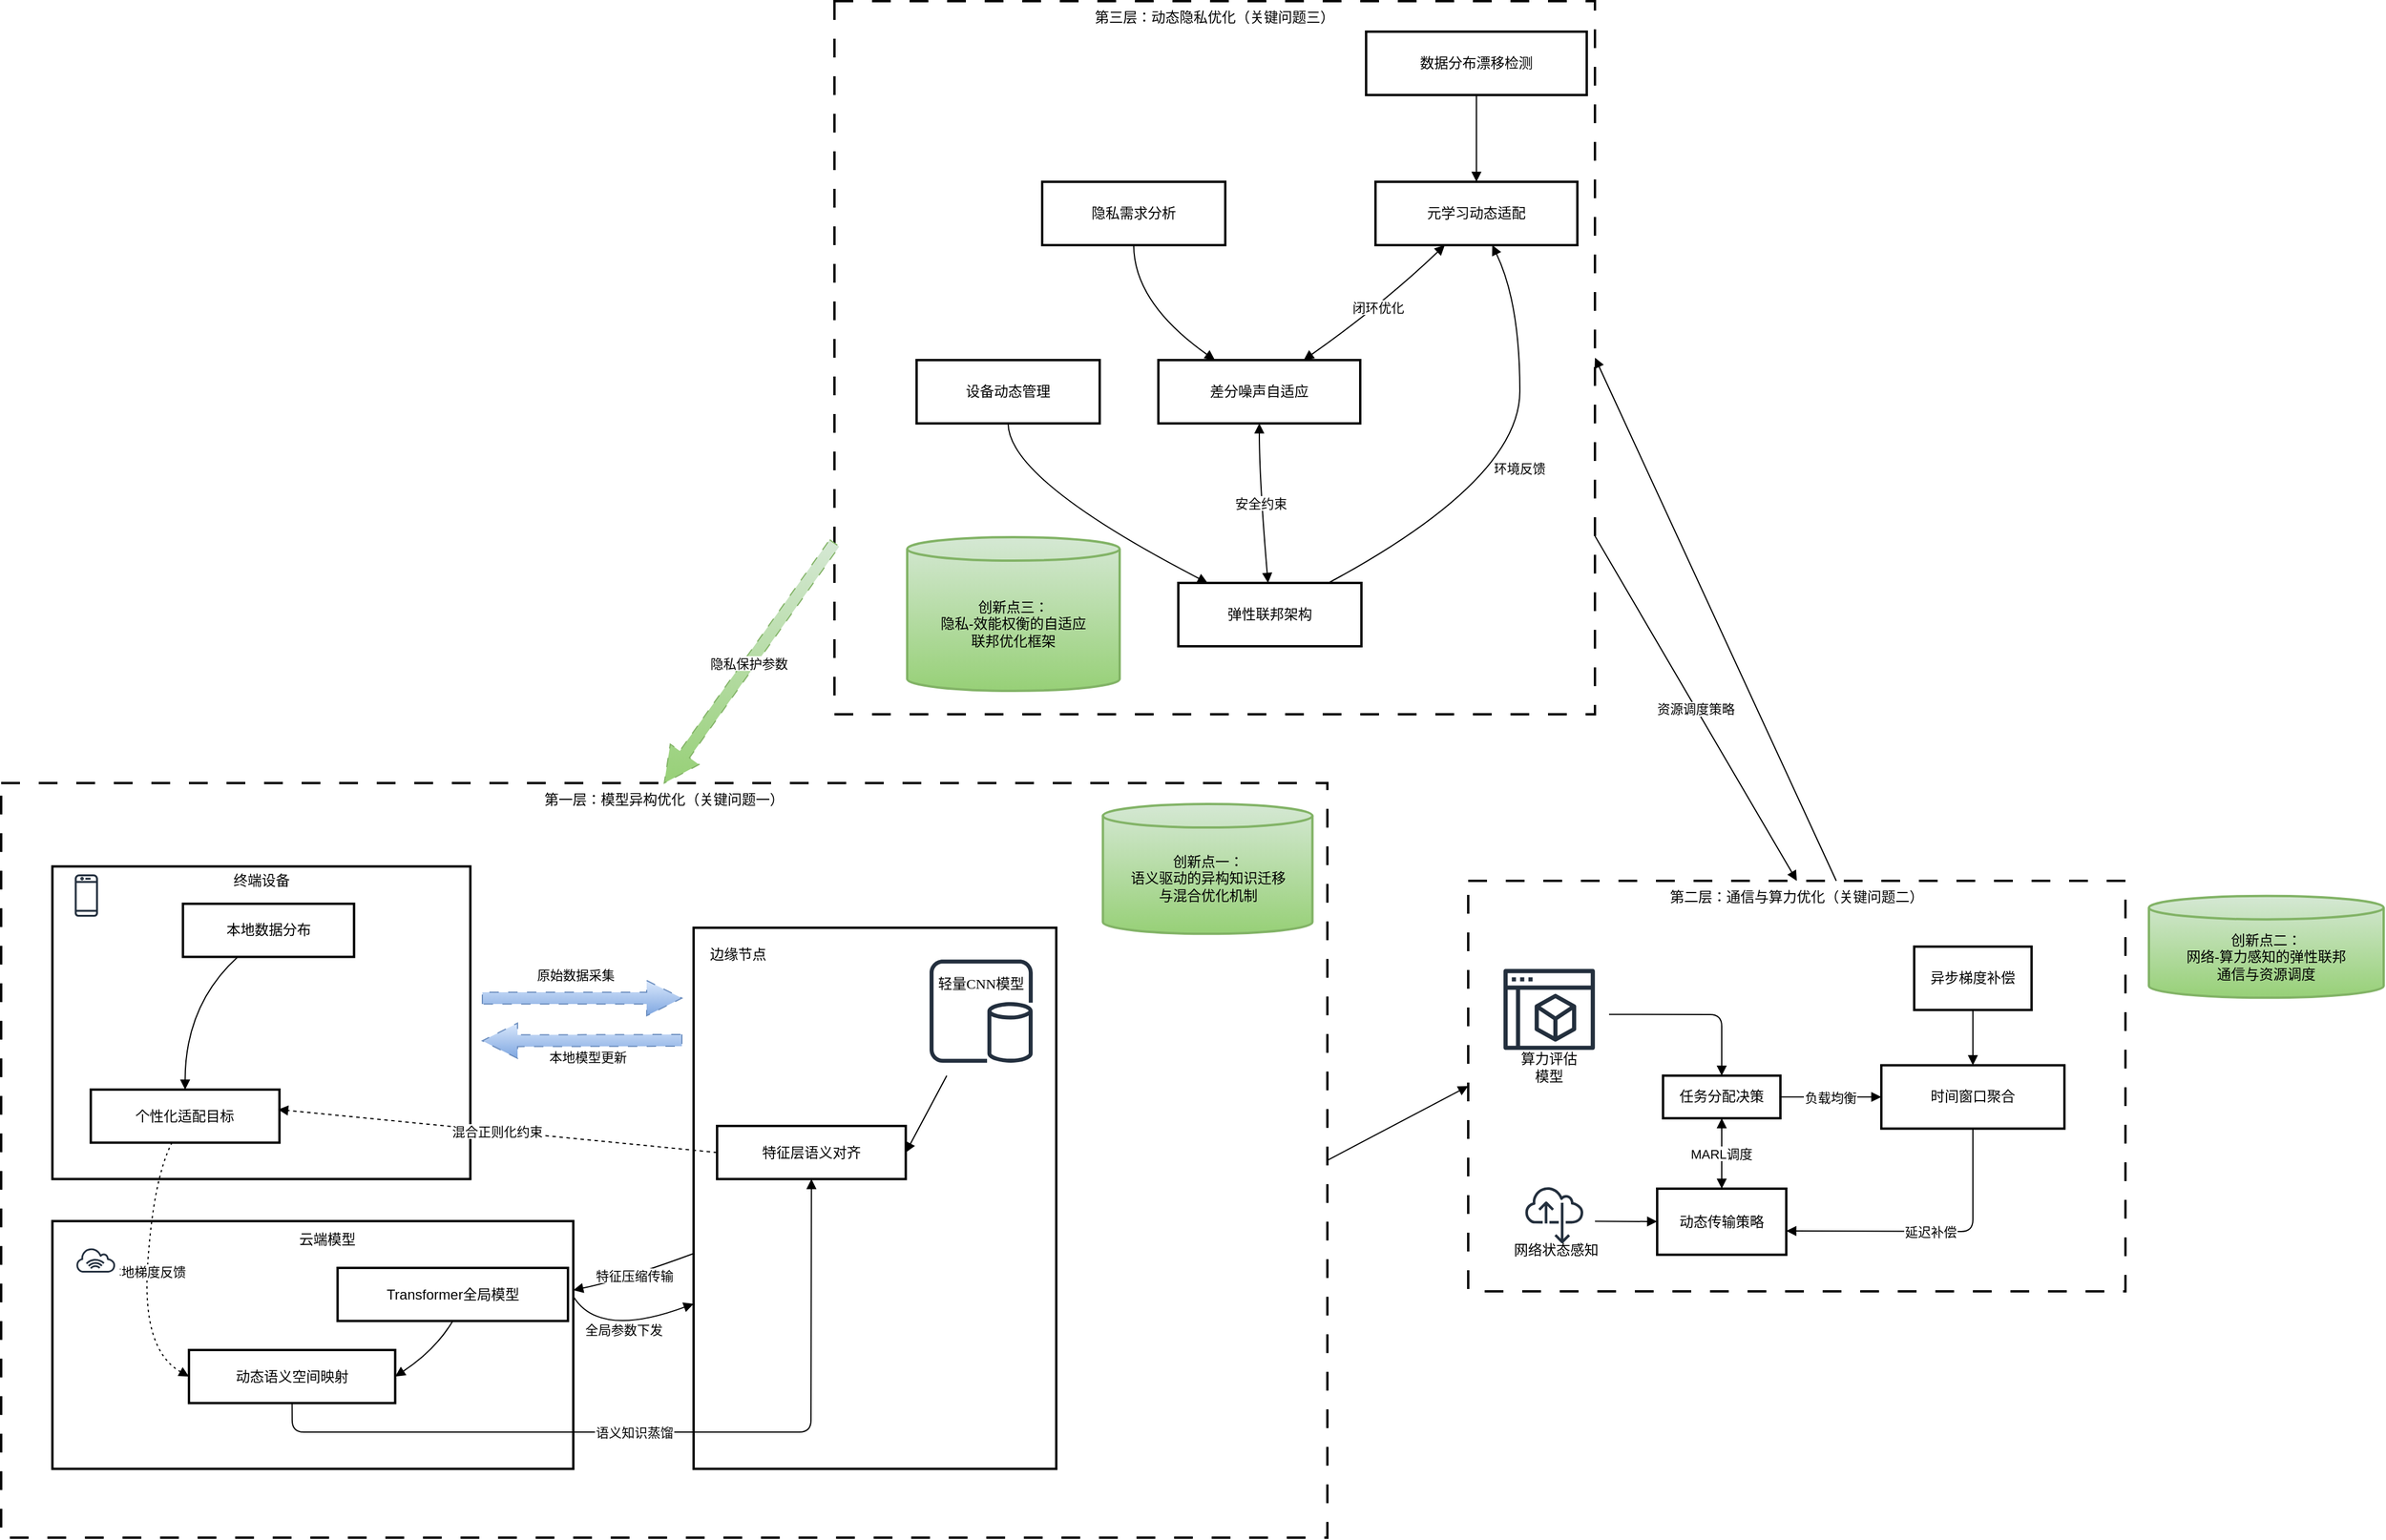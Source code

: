 <mxfile version="26.0.14">
  <diagram name="第 1 页" id="v1831CyyvDvGz0R1QD2G">
    <mxGraphModel dx="2955" dy="1728" grid="1" gridSize="10" guides="1" tooltips="1" connect="1" arrows="1" fold="1" page="1" pageScale="1" pageWidth="4681" pageHeight="3300" math="0" shadow="0">
      <root>
        <mxCell id="0" />
        <mxCell id="1" parent="0" />
        <mxCell id="e-m5rF1JlOSDDuQM73RW-68" value="第二层：通信与算力优化（关键问题二）" style="whiteSpace=wrap;strokeWidth=2;verticalAlign=top;fontFamily=宋体-简;container=0;fillColor=none;dashed=1;dashPattern=8 8;" vertex="1" parent="1">
          <mxGeometry x="1340" y="1060" width="560" height="350" as="geometry" />
        </mxCell>
        <mxCell id="e-m5rF1JlOSDDuQM73RW-82" value="第一层：模型异构优化（关键问题一）" style="whiteSpace=wrap;strokeWidth=2;verticalAlign=top;fontFamily=宋体-简;container=0;fillColor=none;dashed=1;dashPattern=8 8;" vertex="1" parent="1">
          <mxGeometry x="90" y="976.62" width="1130" height="643.38" as="geometry" />
        </mxCell>
        <mxCell id="e-m5rF1JlOSDDuQM73RW-54" value="第三层：动态隐私优化（关键问题三）" style="whiteSpace=wrap;strokeWidth=2;verticalAlign=top;fontFamily=宋体-简;container=0;fillColor=none;dashed=1;dashPattern=8 8;" vertex="1" parent="1">
          <mxGeometry x="800" y="310" width="648" height="608" as="geometry" />
        </mxCell>
        <mxCell id="e-m5rF1JlOSDDuQM73RW-103" value="" style="curved=0;startArrow=none;endArrow=block;exitX=1;exitY=0.5;entryX=0;entryY=0.5;rounded=1;entryDx=0;entryDy=0;exitDx=0;exitDy=0;" edge="1" parent="1" source="e-m5rF1JlOSDDuQM73RW-82" target="e-m5rF1JlOSDDuQM73RW-68">
          <mxGeometry relative="1" as="geometry">
            <Array as="points" />
          </mxGeometry>
        </mxCell>
        <mxCell id="e-m5rF1JlOSDDuQM73RW-104" value="" style="curved=0;startArrow=none;endArrow=block;exitX=0.56;exitY=0;entryX=1;entryY=0.5;rounded=0;entryDx=0;entryDy=0;" edge="1" parent="1" source="e-m5rF1JlOSDDuQM73RW-68" target="e-m5rF1JlOSDDuQM73RW-54">
          <mxGeometry relative="1" as="geometry">
            <Array as="points" />
          </mxGeometry>
        </mxCell>
        <mxCell id="e-m5rF1JlOSDDuQM73RW-105" value="隐私保护参数" style="curved=0;startArrow=none;endArrow=block;exitX=0;exitY=0.76;entryX=0.5;entryY=0;rounded=0;shape=arrow;dashed=1;dashPattern=8 8;fillColor=#d5e8d4;gradientColor=#97d077;strokeColor=#82b366;" edge="1" parent="1" source="e-m5rF1JlOSDDuQM73RW-54" target="e-m5rF1JlOSDDuQM73RW-82">
          <mxGeometry relative="1" as="geometry">
            <Array as="points" />
          </mxGeometry>
        </mxCell>
        <mxCell id="e-m5rF1JlOSDDuQM73RW-106" value="资源调度策略" style="curved=1;startArrow=none;endArrow=block;entryX=0.5;entryY=0;rounded=0;exitX=1;exitY=0.75;exitDx=0;exitDy=0;" edge="1" parent="1" source="e-m5rF1JlOSDDuQM73RW-54" target="e-m5rF1JlOSDDuQM73RW-68">
          <mxGeometry relative="1" as="geometry">
            <Array as="points" />
            <mxPoint x="1640" y="640" as="sourcePoint" />
          </mxGeometry>
        </mxCell>
        <mxCell id="e-m5rF1JlOSDDuQM73RW-91" value="" style="whiteSpace=wrap;strokeWidth=2;" vertex="1" parent="1">
          <mxGeometry x="133.65" y="1350.12" width="443.83" height="211.21" as="geometry" />
        </mxCell>
        <mxCell id="e-m5rF1JlOSDDuQM73RW-84" value="" style="whiteSpace=wrap;strokeWidth=2;" vertex="1" parent="1">
          <mxGeometry x="133.648" y="1047.717" width="356.104" height="266.532" as="geometry" />
        </mxCell>
        <mxCell id="e-m5rF1JlOSDDuQM73RW-90" value="" style="whiteSpace=wrap;strokeWidth=2;" vertex="1" parent="1">
          <mxGeometry x="680" y="1100" width="309" height="461.33" as="geometry" />
        </mxCell>
        <mxCell id="e-m5rF1JlOSDDuQM73RW-83" value="本地数据分布" style="whiteSpace=wrap;strokeWidth=2;" vertex="1" parent="1">
          <mxGeometry x="244.872" y="1079.566" width="145.806" height="45.26" as="geometry" />
        </mxCell>
        <mxCell id="e-m5rF1JlOSDDuQM73RW-85" value="Transformer全局模型" style="whiteSpace=wrap;strokeWidth=2;" vertex="1" parent="1">
          <mxGeometry x="376.662" y="1389.999" width="196.278" height="45.26" as="geometry" />
        </mxCell>
        <mxCell id="e-m5rF1JlOSDDuQM73RW-86" value="动态语义空间映射" style="whiteSpace=wrap;strokeWidth=2;" vertex="1" parent="1">
          <mxGeometry x="250.003" y="1459.996" width="175.715" height="45.26" as="geometry" />
        </mxCell>
        <mxCell id="e-m5rF1JlOSDDuQM73RW-88" value="特征层语义对齐" style="whiteSpace=wrap;strokeWidth=2;" vertex="1" parent="1">
          <mxGeometry x="700.004" y="1268.99" width="160.761" height="45.26" as="geometry" />
        </mxCell>
        <mxCell id="e-m5rF1JlOSDDuQM73RW-89" value="个性化适配目标" style="whiteSpace=wrap;strokeWidth=2;" vertex="1" parent="1">
          <mxGeometry x="166.361" y="1237.977" width="160.761" height="45.26" as="geometry" />
        </mxCell>
        <mxCell id="e-m5rF1JlOSDDuQM73RW-92" value="创新点一：&#xa;语义驱动的异构知识迁移&#xa;与混合优化机制" style="shape=cylinder3;boundedLbl=1;backgroundOutline=1;size=10;strokeWidth=2;whiteSpace=wrap;fillColor=#d5e8d4;strokeColor=#82b366;gradientColor=#97d077;" vertex="1" parent="1">
          <mxGeometry x="1028.737" y="994.537" width="178.519" height="110.636" as="geometry" />
        </mxCell>
        <mxCell id="e-m5rF1JlOSDDuQM73RW-93" value="" style="curved=1;startArrow=none;endArrow=block;exitX=0.5;exitY=1;entryX=1;entryY=0.5;rounded=0;entryDx=0;entryDy=0;" edge="1" parent="1" source="e-m5rF1JlOSDDuQM73RW-85" target="e-m5rF1JlOSDDuQM73RW-86">
          <mxGeometry relative="1" as="geometry">
            <Array as="points">
              <mxPoint x="460" y="1460" />
            </Array>
          </mxGeometry>
        </mxCell>
        <mxCell id="e-m5rF1JlOSDDuQM73RW-94" value="" style="curved=1;startArrow=none;endArrow=block;entryX=1;entryY=0.5;rounded=0;entryDx=0;entryDy=0;" edge="1" parent="1" source="e-m5rF1JlOSDDuQM73RW-170" target="e-m5rF1JlOSDDuQM73RW-88">
          <mxGeometry relative="1" as="geometry">
            <Array as="points" />
            <mxPoint x="839.573" y="1240" as="sourcePoint" />
          </mxGeometry>
        </mxCell>
        <mxCell id="e-m5rF1JlOSDDuQM73RW-95" value="" style="curved=1;startArrow=none;endArrow=block;exitX=0.32;exitY=1;entryX=0.5;entryY=0;rounded=0;" edge="1" parent="1" source="e-m5rF1JlOSDDuQM73RW-83" target="e-m5rF1JlOSDDuQM73RW-89">
          <mxGeometry relative="1" as="geometry">
            <Array as="points">
              <mxPoint x="246.741" y="1165.896" />
            </Array>
          </mxGeometry>
        </mxCell>
        <mxCell id="e-m5rF1JlOSDDuQM73RW-96" value="语义知识蒸馏" style="curved=0;startArrow=none;endArrow=block;entryX=0.5;entryY=1;rounded=1;entryDx=0;entryDy=0;exitX=0.5;exitY=1;exitDx=0;exitDy=0;" edge="1" parent="1" source="e-m5rF1JlOSDDuQM73RW-86" target="e-m5rF1JlOSDDuQM73RW-88">
          <mxGeometry x="-0.072" relative="1" as="geometry">
            <Array as="points">
              <mxPoint x="338" y="1530" />
              <mxPoint x="560" y="1530" />
              <mxPoint x="780" y="1530" />
            </Array>
            <mxPoint x="430" y="1546" as="sourcePoint" />
            <mxPoint as="offset" />
          </mxGeometry>
        </mxCell>
        <mxCell id="e-m5rF1JlOSDDuQM73RW-97" value="混合正则化约束" style="curved=0;startArrow=none;endArrow=block;exitX=0;exitY=0.5;entryX=0.993;entryY=0.375;rounded=0;entryDx=0;entryDy=0;exitDx=0;exitDy=0;entryPerimeter=0;dashed=1;" edge="1" parent="1" source="e-m5rF1JlOSDDuQM73RW-88" target="e-m5rF1JlOSDDuQM73RW-89">
          <mxGeometry relative="1" as="geometry">
            <Array as="points" />
          </mxGeometry>
        </mxCell>
        <mxCell id="e-m5rF1JlOSDDuQM73RW-98" value="本地梯度反馈" style="curved=1;dashed=1;dashPattern=2 3;startArrow=none;endArrow=block;exitX=0.43;exitY=1;entryX=0;entryY=0.5;rounded=0;entryDx=0;entryDy=0;" edge="1" parent="1" source="e-m5rF1JlOSDDuQM73RW-89" target="e-m5rF1JlOSDDuQM73RW-86">
          <mxGeometry relative="1" as="geometry">
            <Array as="points">
              <mxPoint x="219.636" y="1314.249" />
              <mxPoint x="210" y="1460" />
            </Array>
          </mxGeometry>
        </mxCell>
        <mxCell id="e-m5rF1JlOSDDuQM73RW-99" value="原始数据采集" style="curved=1;startArrow=none;endArrow=block;rounded=0;shape=arrow;dashed=1;dashPattern=8 8;fillColor=#dae8fc;gradientColor=#7ea6e0;strokeColor=#6c8ebf;" edge="1" parent="1">
          <mxGeometry x="-0.045" y="11" relative="1" as="geometry">
            <Array as="points">
              <mxPoint x="590" y="1150" />
            </Array>
            <mxPoint x="500" y="1160" as="sourcePoint" />
            <mxPoint x="670" y="1160" as="targetPoint" />
            <mxPoint as="offset" />
          </mxGeometry>
        </mxCell>
        <mxCell id="e-m5rF1JlOSDDuQM73RW-100" value="特征压缩传输" style="curved=1;startArrow=none;endArrow=block;rounded=0;exitX=0;exitY=0.602;exitDx=0;exitDy=0;exitPerimeter=0;" edge="1" parent="1" source="e-m5rF1JlOSDDuQM73RW-90" target="e-m5rF1JlOSDDuQM73RW-91">
          <mxGeometry relative="1" as="geometry">
            <Array as="points">
              <mxPoint x="620" y="1400" />
            </Array>
          </mxGeometry>
        </mxCell>
        <mxCell id="e-m5rF1JlOSDDuQM73RW-101" value="全局参数下发" style="curved=1;startArrow=none;endArrow=block;rounded=0;entryX=0;entryY=0.695;entryDx=0;entryDy=0;entryPerimeter=0;exitX=1.001;exitY=0.307;exitDx=0;exitDy=0;exitPerimeter=0;" edge="1" parent="1" source="e-m5rF1JlOSDDuQM73RW-91" target="e-m5rF1JlOSDDuQM73RW-90">
          <mxGeometry relative="1" as="geometry">
            <Array as="points">
              <mxPoint x="600" y="1450" />
            </Array>
          </mxGeometry>
        </mxCell>
        <mxCell id="e-m5rF1JlOSDDuQM73RW-102" value="本地模型更新" style="curved=1;startArrow=none;endArrow=block;rounded=0;strokeColor=#6c8ebf;shape=arrow;dashed=1;dashPattern=8 8;fillColor=#dae8fc;gradientColor=#7ea6e0;" edge="1" parent="1">
          <mxGeometry x="-0.053" y="10" relative="1" as="geometry">
            <Array as="points">
              <mxPoint x="570" y="1200.98" />
            </Array>
            <mxPoint x="670" y="1196" as="sourcePoint" />
            <mxPoint x="500" y="1196.38" as="targetPoint" />
            <mxPoint as="offset" />
          </mxGeometry>
        </mxCell>
        <mxCell id="e-m5rF1JlOSDDuQM73RW-157" value="&lt;font face=&quot;宋体-简&quot;&gt;边缘节点&lt;/font&gt;" style="text;html=1;align=center;verticalAlign=middle;whiteSpace=wrap;rounded=0;" vertex="1" parent="1">
          <mxGeometry x="690.0" y="1110.004" width="56.079" height="25.145" as="geometry" />
        </mxCell>
        <mxCell id="e-m5rF1JlOSDDuQM73RW-158" value="&lt;font face=&quot;宋体-简&quot;&gt;终端设备&lt;/font&gt;" style="text;html=1;align=center;verticalAlign=middle;whiteSpace=wrap;rounded=0;" vertex="1" parent="1">
          <mxGeometry x="283.66" y="1047.717" width="56.079" height="25.145" as="geometry" />
        </mxCell>
        <mxCell id="e-m5rF1JlOSDDuQM73RW-160" value="&lt;font face=&quot;宋体-简&quot;&gt;云端模型&lt;/font&gt;" style="text;html=1;align=center;verticalAlign=middle;whiteSpace=wrap;rounded=0;" vertex="1" parent="1">
          <mxGeometry x="339.999" y="1353.646" width="56.079" height="25.145" as="geometry" />
        </mxCell>
        <mxCell id="e-m5rF1JlOSDDuQM73RW-69" value="创新点二：&#xa;网络-算力感知的弹性联邦&#xa;通信与资源调度" style="shape=cylinder3;boundedLbl=1;backgroundOutline=1;size=10;strokeWidth=2;whiteSpace=wrap;fillColor=#d5e8d4;gradientColor=#97d077;strokeColor=#82b366;" vertex="1" parent="1">
          <mxGeometry x="1920" y="1072.86" width="200" height="86.8" as="geometry" />
        </mxCell>
        <mxCell id="e-m5rF1JlOSDDuQM73RW-71" value="动态传输策略" style="whiteSpace=wrap;strokeWidth=2;" vertex="1" parent="1">
          <mxGeometry x="1501" y="1322.45" width="110" height="56.34" as="geometry" />
        </mxCell>
        <mxCell id="e-m5rF1JlOSDDuQM73RW-73" value="任务分配决策" style="whiteSpace=wrap;strokeWidth=2;" vertex="1" parent="1">
          <mxGeometry x="1506" y="1226.1" width="100" height="36.3" as="geometry" />
        </mxCell>
        <mxCell id="e-m5rF1JlOSDDuQM73RW-74" value="异步梯度补偿" style="whiteSpace=wrap;strokeWidth=2;" vertex="1" parent="1">
          <mxGeometry x="1720" y="1116.1" width="100" height="54" as="geometry" />
        </mxCell>
        <mxCell id="e-m5rF1JlOSDDuQM73RW-75" value="时间窗口聚合" style="whiteSpace=wrap;strokeWidth=2;" vertex="1" parent="1">
          <mxGeometry x="1692" y="1217.25" width="156" height="54" as="geometry" />
        </mxCell>
        <mxCell id="e-m5rF1JlOSDDuQM73RW-76" value="" style="curved=1;startArrow=none;endArrow=block;exitX=1;exitY=0.5;entryX=0;entryY=0.5;rounded=0;" edge="1" parent="1">
          <mxGeometry relative="1" as="geometry">
            <Array as="points" />
            <mxPoint x="1448.0" y="1350.3" as="sourcePoint" />
            <mxPoint x="1501" y="1350.49" as="targetPoint" />
          </mxGeometry>
        </mxCell>
        <mxCell id="e-m5rF1JlOSDDuQM73RW-77" value="" style="curved=0;startArrow=none;endArrow=block;entryX=0.5;entryY=0;rounded=1;entryDx=0;entryDy=0;" edge="1" parent="1" target="e-m5rF1JlOSDDuQM73RW-73">
          <mxGeometry relative="1" as="geometry">
            <Array as="points">
              <mxPoint x="1556" y="1174" />
            </Array>
            <mxPoint x="1460" y="1173.85" as="sourcePoint" />
            <mxPoint x="1705.0" y="1248.1" as="targetPoint" />
          </mxGeometry>
        </mxCell>
        <mxCell id="e-m5rF1JlOSDDuQM73RW-78" value="" style="curved=0;startArrow=none;endArrow=block;exitX=0.5;exitY=1;entryX=0.5;entryY=0;rounded=1;entryDx=0;entryDy=0;exitDx=0;exitDy=0;" edge="1" parent="1" source="e-m5rF1JlOSDDuQM73RW-74" target="e-m5rF1JlOSDDuQM73RW-75">
          <mxGeometry relative="1" as="geometry">
            <Array as="points" />
          </mxGeometry>
        </mxCell>
        <mxCell id="e-m5rF1JlOSDDuQM73RW-79" value="MARL调度" style="curved=0;startArrow=block;endArrow=block;entryX=0.5;entryY=1;rounded=0;entryDx=0;entryDy=0;exitX=0.5;exitY=0;exitDx=0;exitDy=0;" edge="1" parent="1" source="e-m5rF1JlOSDDuQM73RW-71" target="e-m5rF1JlOSDDuQM73RW-73">
          <mxGeometry relative="1" as="geometry">
            <Array as="points" />
            <mxPoint x="1611" y="1301" as="sourcePoint" />
          </mxGeometry>
        </mxCell>
        <mxCell id="e-m5rF1JlOSDDuQM73RW-80" value="负载均衡" style="curved=0;startArrow=none;endArrow=block;exitX=1;exitY=0.5;entryX=0;entryY=0.5;rounded=0;entryDx=0;entryDy=0;" edge="1" parent="1" source="e-m5rF1JlOSDDuQM73RW-73" target="e-m5rF1JlOSDDuQM73RW-75">
          <mxGeometry x="-0.001" relative="1" as="geometry">
            <Array as="points" />
            <mxPoint as="offset" />
          </mxGeometry>
        </mxCell>
        <mxCell id="e-m5rF1JlOSDDuQM73RW-81" value="延迟补偿" style="curved=0;startArrow=none;endArrow=block;exitX=0.5;exitY=1;entryX=1;entryY=0.64;rounded=1;exitDx=0;exitDy=0;" edge="1" parent="1" source="e-m5rF1JlOSDDuQM73RW-75" target="e-m5rF1JlOSDDuQM73RW-71">
          <mxGeometry relative="1" as="geometry">
            <Array as="points">
              <mxPoint x="1770" y="1359" />
            </Array>
          </mxGeometry>
        </mxCell>
        <mxCell id="e-m5rF1JlOSDDuQM73RW-55" value="创新点三：&#xa;隐私-效能权衡的自适应&#xa;联邦优化框架" style="shape=cylinder3;boundedLbl=1;backgroundOutline=1;size=10;strokeWidth=2;whiteSpace=wrap;fillColor=#d5e8d4;strokeColor=#82b366;gradientColor=#97d077;" vertex="1" parent="1">
          <mxGeometry x="862" y="767" width="181" height="131" as="geometry" />
        </mxCell>
        <mxCell id="e-m5rF1JlOSDDuQM73RW-56" value="数据分布漂移检测" style="whiteSpace=wrap;strokeWidth=2;" vertex="1" parent="1">
          <mxGeometry x="1253" y="336" width="188" height="54" as="geometry" />
        </mxCell>
        <mxCell id="e-m5rF1JlOSDDuQM73RW-57" value="元学习动态适配" style="whiteSpace=wrap;strokeWidth=2;" vertex="1" parent="1">
          <mxGeometry x="1261" y="464" width="172" height="54" as="geometry" />
        </mxCell>
        <mxCell id="e-m5rF1JlOSDDuQM73RW-58" value="隐私需求分析" style="whiteSpace=wrap;strokeWidth=2;" vertex="1" parent="1">
          <mxGeometry x="977" y="464" width="156" height="54" as="geometry" />
        </mxCell>
        <mxCell id="e-m5rF1JlOSDDuQM73RW-59" value="差分噪声自适应" style="whiteSpace=wrap;strokeWidth=2;" vertex="1" parent="1">
          <mxGeometry x="1076" y="616" width="172" height="54" as="geometry" />
        </mxCell>
        <mxCell id="e-m5rF1JlOSDDuQM73RW-60" value="设备动态管理" style="whiteSpace=wrap;strokeWidth=2;" vertex="1" parent="1">
          <mxGeometry x="870" y="616" width="156" height="54" as="geometry" />
        </mxCell>
        <mxCell id="e-m5rF1JlOSDDuQM73RW-61" value="弹性联邦架构" style="whiteSpace=wrap;strokeWidth=2;" vertex="1" parent="1">
          <mxGeometry x="1093" y="806" width="156" height="54" as="geometry" />
        </mxCell>
        <mxCell id="e-m5rF1JlOSDDuQM73RW-62" value="" style="curved=1;startArrow=none;endArrow=block;exitX=0.5;exitY=0.99;entryX=0.5;entryY=0.01;rounded=0;" edge="1" parent="1" source="e-m5rF1JlOSDDuQM73RW-56" target="e-m5rF1JlOSDDuQM73RW-57">
          <mxGeometry relative="1" as="geometry">
            <Array as="points" />
          </mxGeometry>
        </mxCell>
        <mxCell id="e-m5rF1JlOSDDuQM73RW-63" value="" style="curved=1;startArrow=none;endArrow=block;exitX=0.5;exitY=1.01;entryX=0.28;entryY=0;rounded=0;" edge="1" parent="1" source="e-m5rF1JlOSDDuQM73RW-58" target="e-m5rF1JlOSDDuQM73RW-59">
          <mxGeometry relative="1" as="geometry">
            <Array as="points">
              <mxPoint x="1055" y="567" />
            </Array>
          </mxGeometry>
        </mxCell>
        <mxCell id="e-m5rF1JlOSDDuQM73RW-64" value="" style="curved=1;startArrow=none;endArrow=block;exitX=0.5;exitY=1;entryX=0.16;entryY=0;rounded=0;" edge="1" parent="1" source="e-m5rF1JlOSDDuQM73RW-60" target="e-m5rF1JlOSDDuQM73RW-61">
          <mxGeometry relative="1" as="geometry">
            <Array as="points">
              <mxPoint x="948" y="718" />
            </Array>
          </mxGeometry>
        </mxCell>
        <mxCell id="e-m5rF1JlOSDDuQM73RW-65" value="闭环优化" style="curved=1;startArrow=block;endArrow=block;exitX=0.34;exitY=1.01;entryX=0.72;entryY=0;rounded=0;" edge="1" parent="1" source="e-m5rF1JlOSDDuQM73RW-57" target="e-m5rF1JlOSDDuQM73RW-59">
          <mxGeometry relative="1" as="geometry">
            <Array as="points">
              <mxPoint x="1269" y="567" />
            </Array>
          </mxGeometry>
        </mxCell>
        <mxCell id="e-m5rF1JlOSDDuQM73RW-66" value="安全约束" style="curved=1;startArrow=block;endArrow=block;exitX=0.5;exitY=1;entryX=0.49;entryY=0;rounded=0;" edge="1" parent="1" source="e-m5rF1JlOSDDuQM73RW-59" target="e-m5rF1JlOSDDuQM73RW-61">
          <mxGeometry relative="1" as="geometry">
            <Array as="points">
              <mxPoint x="1162" y="718" />
            </Array>
          </mxGeometry>
        </mxCell>
        <mxCell id="e-m5rF1JlOSDDuQM73RW-67" value="环境反馈" style="curved=1;startArrow=none;endArrow=block;exitX=0.82;exitY=0;entryX=0.58;entryY=1.01;rounded=0;" edge="1" parent="1" source="e-m5rF1JlOSDDuQM73RW-61" target="e-m5rF1JlOSDDuQM73RW-57">
          <mxGeometry relative="1" as="geometry">
            <Array as="points">
              <mxPoint x="1384" y="718" />
              <mxPoint x="1384" y="567" />
            </Array>
          </mxGeometry>
        </mxCell>
        <mxCell id="e-m5rF1JlOSDDuQM73RW-163" value="" style="sketch=0;outlineConnect=0;fontColor=#232F3E;gradientColor=none;strokeColor=#232F3E;fillColor=#ffffff;dashed=0;verticalLabelPosition=bottom;verticalAlign=top;align=center;html=1;fontSize=12;fontStyle=0;aspect=fixed;shape=mxgraph.aws4.resourceIcon;resIcon=mxgraph.aws4.mobile_client;" vertex="1" parent="1">
          <mxGeometry x="140" y="1050" width="45.17" height="45.17" as="geometry" />
        </mxCell>
        <mxCell id="e-m5rF1JlOSDDuQM73RW-168" value="" style="sketch=0;outlineConnect=0;fontColor=#232F3E;gradientColor=none;strokeColor=#232F3E;fillColor=#ffffff;dashed=0;verticalLabelPosition=bottom;verticalAlign=top;align=center;html=1;fontSize=12;fontStyle=0;aspect=fixed;shape=mxgraph.aws4.resourceIcon;resIcon=mxgraph.aws4.internet_alt1;" vertex="1" parent="1">
          <mxGeometry x="150" y="1362.72" width="41.21" height="41.21" as="geometry" />
        </mxCell>
        <mxCell id="e-m5rF1JlOSDDuQM73RW-171" value="" style="group" vertex="1" connectable="0" parent="1">
          <mxGeometry x="870" y="1116.1" width="110" height="110" as="geometry" />
        </mxCell>
        <mxCell id="e-m5rF1JlOSDDuQM73RW-170" value="" style="sketch=0;outlineConnect=0;fontColor=#232F3E;gradientColor=none;strokeColor=#232F3E;fillColor=none;dashed=0;verticalLabelPosition=bottom;verticalAlign=top;align=center;html=1;fontSize=12;fontStyle=0;aspect=fixed;shape=mxgraph.aws4.resourceIcon;resIcon=mxgraph.aws4.db_on_instance;" vertex="1" parent="e-m5rF1JlOSDDuQM73RW-171">
          <mxGeometry width="110" height="110" as="geometry" />
        </mxCell>
        <mxCell id="e-m5rF1JlOSDDuQM73RW-167" value="&lt;font face=&quot;宋体-简&quot;&gt;轻量&lt;/font&gt;&lt;font face=&quot;Times New Roman&quot;&gt;CNN&lt;/font&gt;&lt;font face=&quot;宋体-简&quot;&gt;模型&lt;/font&gt;" style="text;html=1;align=center;verticalAlign=middle;whiteSpace=wrap;rounded=0;" vertex="1" parent="e-m5rF1JlOSDDuQM73RW-171">
          <mxGeometry y="20.0" width="110" height="24.74" as="geometry" />
        </mxCell>
        <mxCell id="e-m5rF1JlOSDDuQM73RW-179" value="" style="group" vertex="1" connectable="0" parent="1">
          <mxGeometry x="1370" y="1135.15" width="78" height="99.0" as="geometry" />
        </mxCell>
        <mxCell id="e-m5rF1JlOSDDuQM73RW-177" value="" style="sketch=0;outlineConnect=0;fontColor=#232F3E;gradientColor=none;fillColor=#232F3D;strokeColor=none;dashed=0;verticalLabelPosition=bottom;verticalAlign=top;align=center;html=1;fontSize=12;fontStyle=0;aspect=fixed;pointerEvents=1;shape=mxgraph.aws4.management_console2;" vertex="1" parent="e-m5rF1JlOSDDuQM73RW-179">
          <mxGeometry width="78" height="69" as="geometry" />
        </mxCell>
        <mxCell id="e-m5rF1JlOSDDuQM73RW-178" value="&lt;font face=&quot;宋体-简&quot;&gt;算力评估模型&lt;/font&gt;" style="text;html=1;align=center;verticalAlign=middle;whiteSpace=wrap;rounded=0;" vertex="1" parent="e-m5rF1JlOSDDuQM73RW-179">
          <mxGeometry x="9" y="69.0" width="60" height="30" as="geometry" />
        </mxCell>
        <mxCell id="e-m5rF1JlOSDDuQM73RW-180" value="" style="group" vertex="1" connectable="0" parent="1">
          <mxGeometry x="1370" y="1319.999" width="90" height="61.331" as="geometry" />
        </mxCell>
        <mxCell id="e-m5rF1JlOSDDuQM73RW-174" value="&lt;font face=&quot;宋体-简&quot;&gt;网络状态感知&lt;/font&gt;" style="text;html=1;align=center;verticalAlign=middle;whiteSpace=wrap;rounded=0;" vertex="1" parent="e-m5rF1JlOSDDuQM73RW-180">
          <mxGeometry y="49.331" width="90" height="12" as="geometry" />
        </mxCell>
        <mxCell id="e-m5rF1JlOSDDuQM73RW-173" value="" style="sketch=0;outlineConnect=0;fontColor=#232F3E;gradientColor=none;fillColor=#232F3D;strokeColor=none;dashed=0;verticalLabelPosition=bottom;verticalAlign=top;align=center;html=1;fontSize=12;fontStyle=0;aspect=fixed;pointerEvents=1;shape=mxgraph.aws4.internet_alt22;" vertex="1" parent="e-m5rF1JlOSDDuQM73RW-180">
          <mxGeometry x="18.675" width="49.328" height="49.328" as="geometry" />
        </mxCell>
      </root>
    </mxGraphModel>
  </diagram>
</mxfile>
